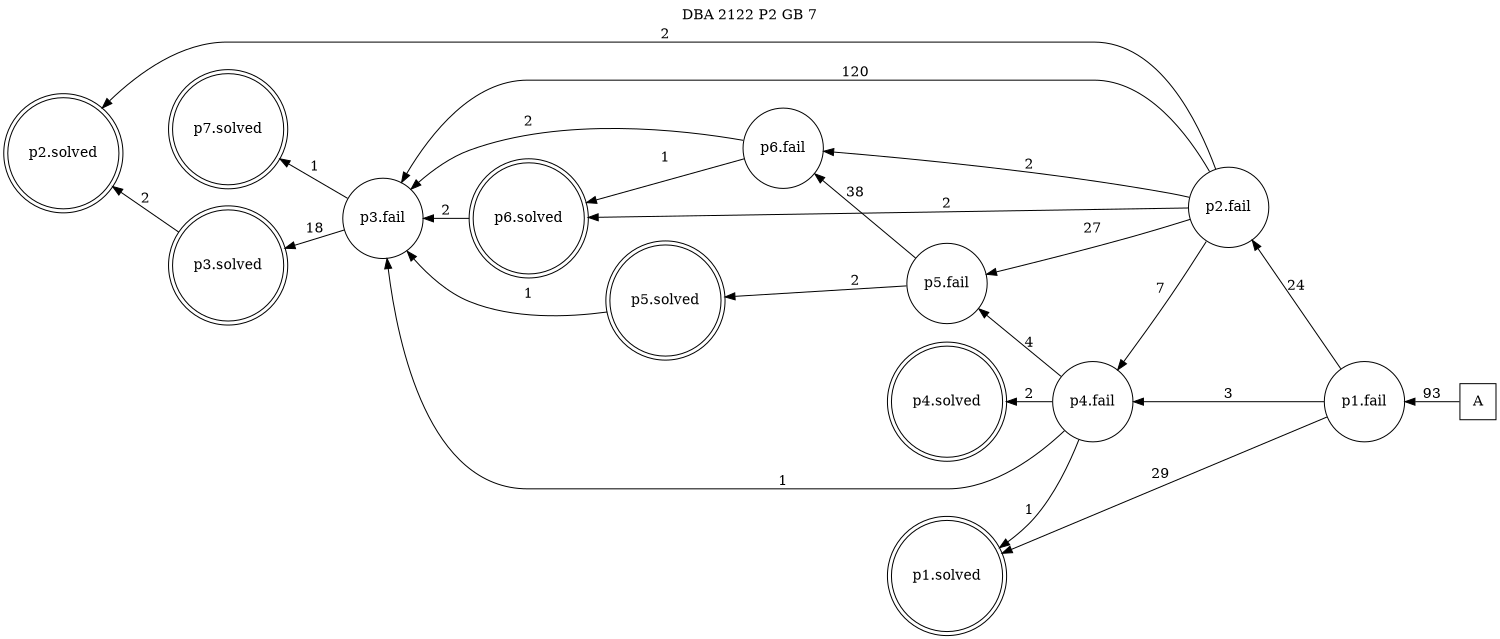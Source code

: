 digraph DBA_2122_P2_GB_7 {
labelloc="tl"
label= " DBA 2122 P2 GB 7 "
rankdir="RL";
graph [ size=" 10 , 10 !"]

"A" [shape="square" label="A"]
"p1.fail" [shape="circle" label="p1.fail"]
"p1.solved" [shape="doublecircle" label="p1.solved"]
"p2.fail" [shape="circle" label="p2.fail"]
"p3.fail" [shape="circle" label="p3.fail"]
"p4.fail" [shape="circle" label="p4.fail"]
"p2.solved" [shape="doublecircle" label="p2.solved"]
"p3.solved" [shape="doublecircle" label="p3.solved"]
"p4.solved" [shape="doublecircle" label="p4.solved"]
"p5.fail" [shape="circle" label="p5.fail"]
"p5.solved" [shape="doublecircle" label="p5.solved"]
"p6.fail" [shape="circle" label="p6.fail"]
"p6.solved" [shape="doublecircle" label="p6.solved"]
"p7.solved" [shape="doublecircle" label="p7.solved"]
"A" -> "p1.fail" [ label=93]
"p1.fail" -> "p1.solved" [ label=29]
"p1.fail" -> "p2.fail" [ label=24]
"p1.fail" -> "p4.fail" [ label=3]
"p2.fail" -> "p3.fail" [ label=120]
"p2.fail" -> "p4.fail" [ label=7]
"p2.fail" -> "p2.solved" [ label=2]
"p2.fail" -> "p5.fail" [ label=27]
"p2.fail" -> "p6.fail" [ label=2]
"p2.fail" -> "p6.solved" [ label=2]
"p3.fail" -> "p3.solved" [ label=18]
"p3.fail" -> "p7.solved" [ label=1]
"p4.fail" -> "p1.solved" [ label=1]
"p4.fail" -> "p3.fail" [ label=1]
"p4.fail" -> "p4.solved" [ label=2]
"p4.fail" -> "p5.fail" [ label=4]
"p3.solved" -> "p2.solved" [ label=2]
"p5.fail" -> "p5.solved" [ label=2]
"p5.fail" -> "p6.fail" [ label=38]
"p5.solved" -> "p3.fail" [ label=1]
"p6.fail" -> "p3.fail" [ label=2]
"p6.fail" -> "p6.solved" [ label=1]
"p6.solved" -> "p3.fail" [ label=2]
}
